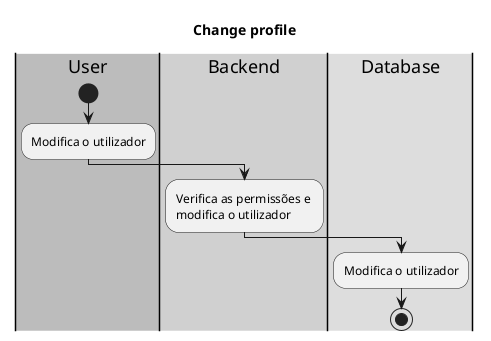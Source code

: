 @startuml

skinparam Monochrome true

title Change profile

|#bcbcbc|User|
|#d0d0d0|Backend|
|#dddddd|Database|

|User|
start
    :Modifica o utilizador;
    |Backend|
    :Verifica as permissões e \nmodifica o utilizador;
    |Database|
    :Modifica o utilizador;
stop
